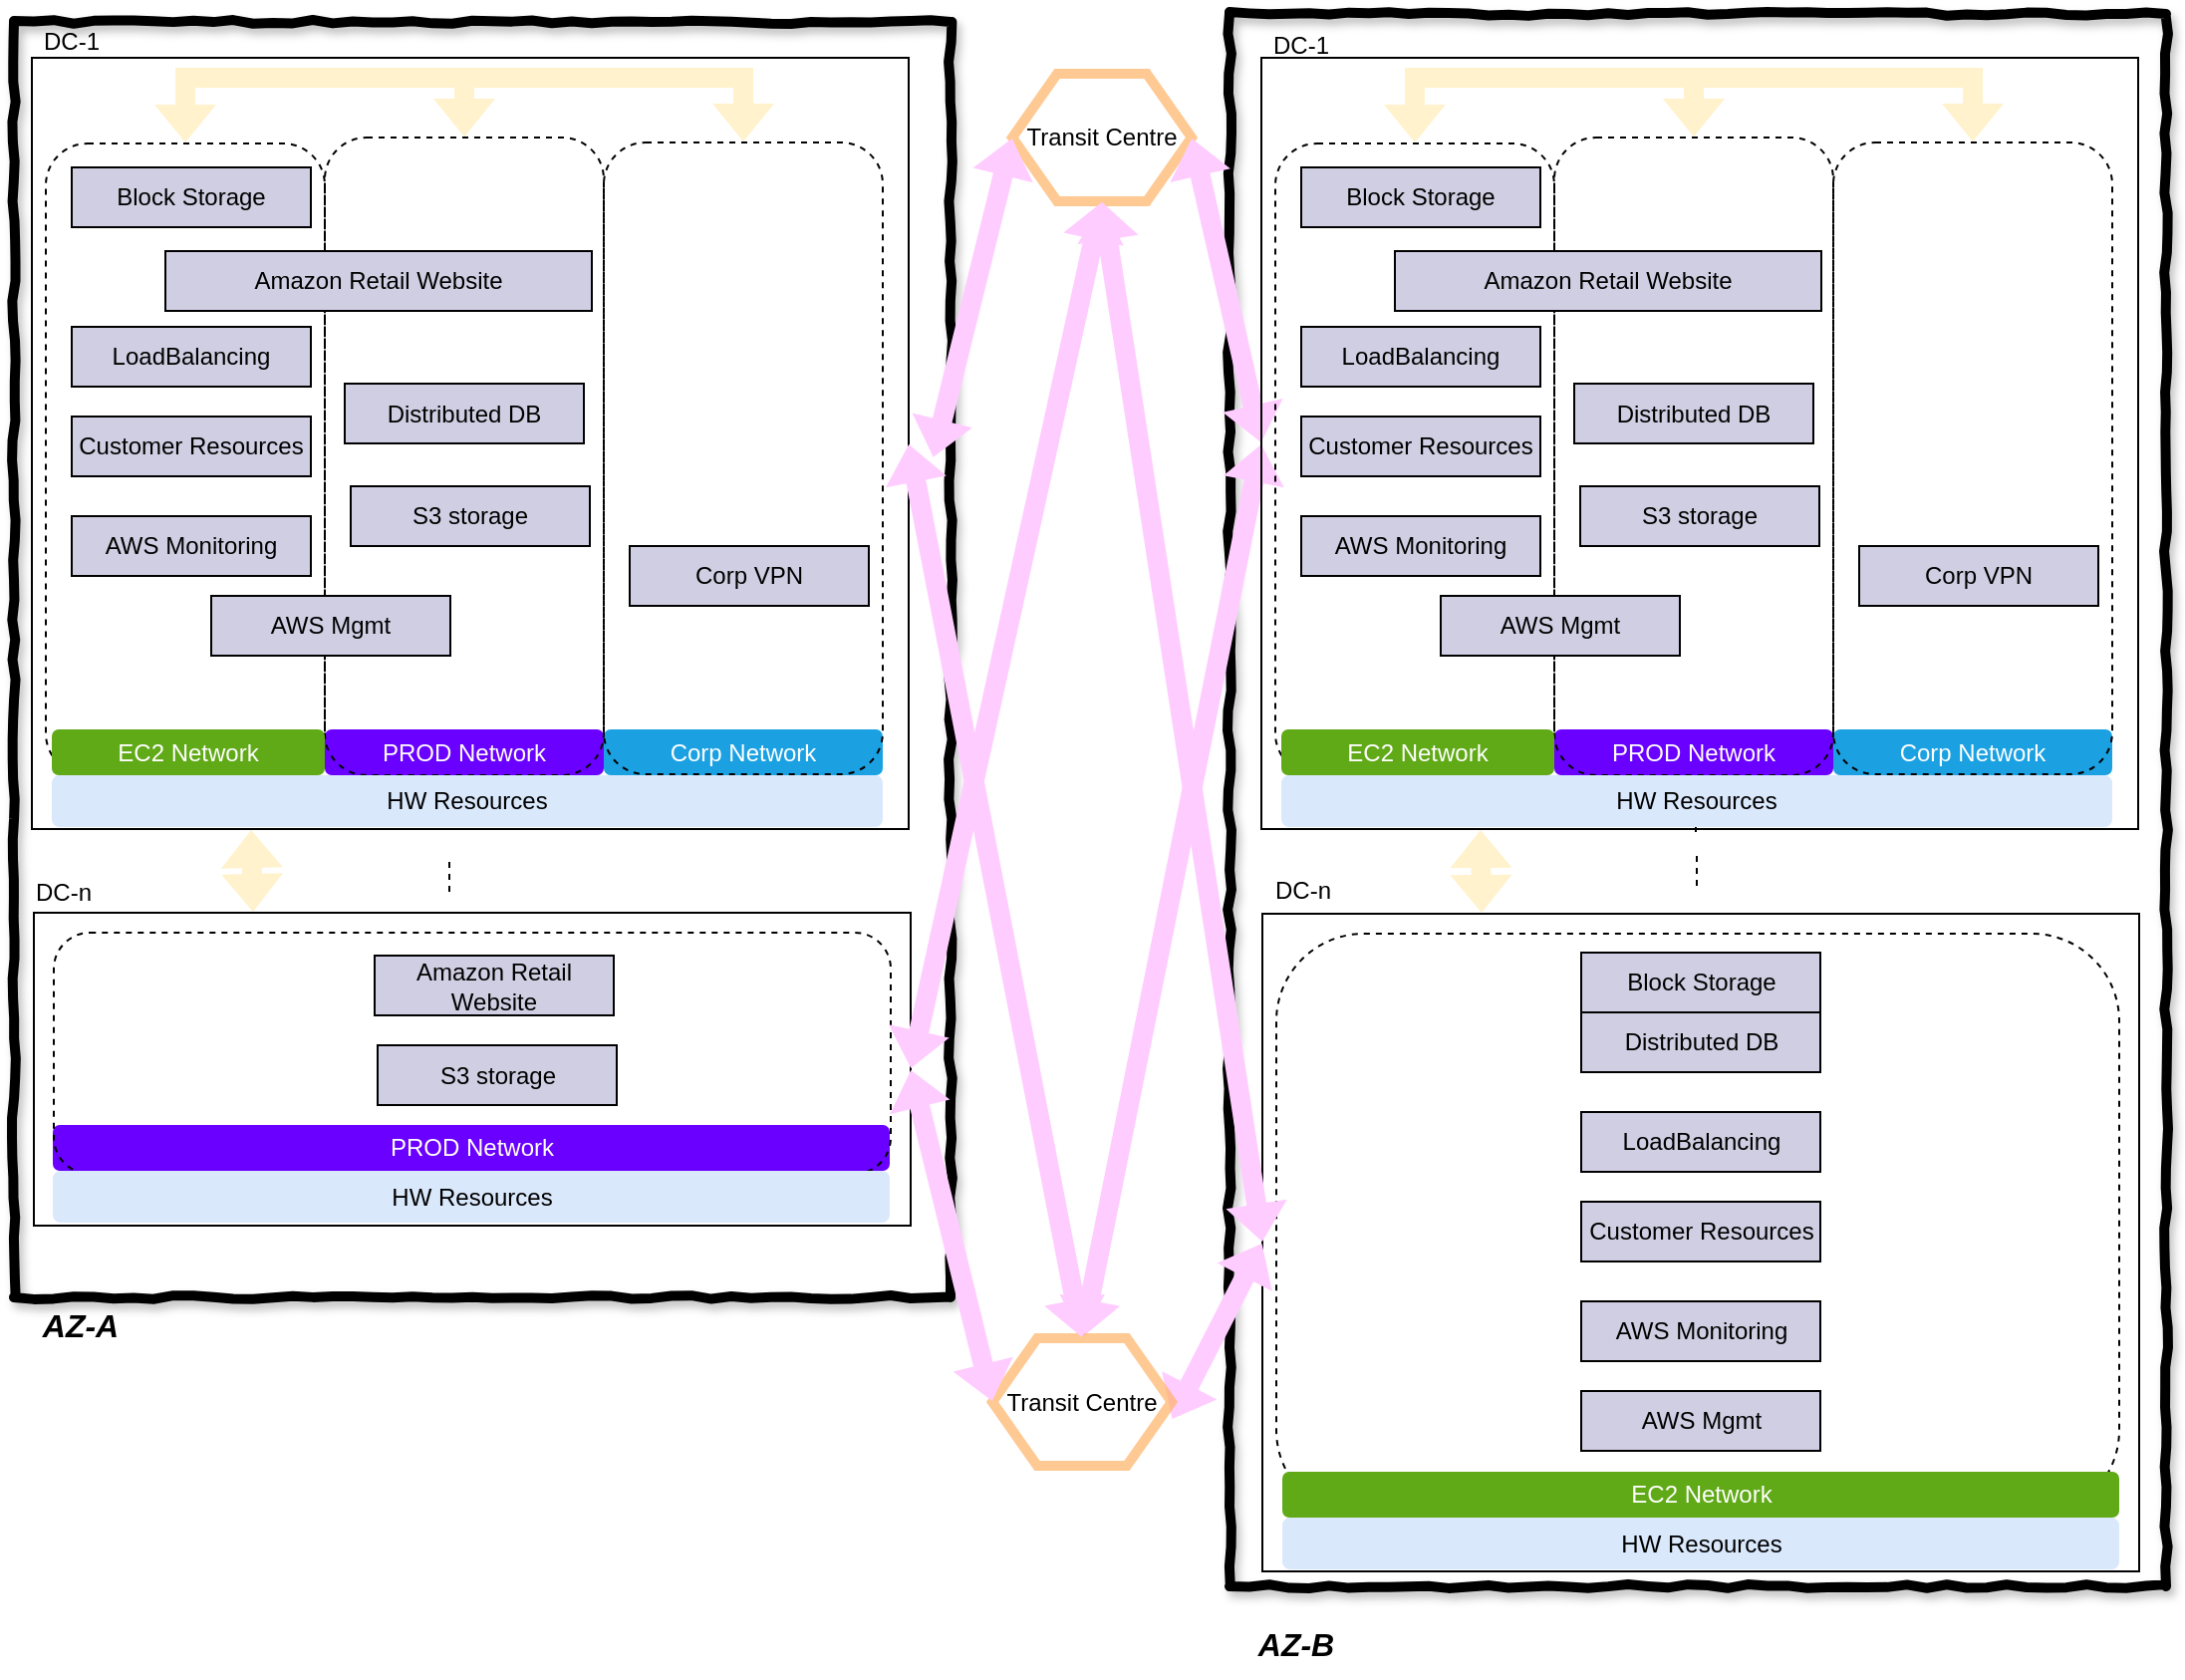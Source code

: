 <mxfile version="12.3.9" type="github" pages="1">
  <diagram id="BrcJUe6Ag9btfKnU2FFb" name="Page-1">
    <mxGraphModel dx="1986" dy="1099" grid="1" gridSize="10" guides="1" tooltips="1" connect="1" arrows="1" fold="1" page="1" pageScale="1" pageWidth="1100" pageHeight="850" math="0" shadow="0">
      <root>
        <mxCell id="0"/>
        <mxCell id="1" parent="0"/>
        <mxCell id="-3hfnBXEaGSKlQBkEWAT-114" value="" style="rounded=0;whiteSpace=wrap;html=1;fillColor=none;strokeWidth=5;shadow=1;glass=0;comic=1;" vertex="1" parent="1">
          <mxGeometry x="624" y="11" width="470" height="789" as="geometry"/>
        </mxCell>
        <mxCell id="v2BMehigPBERCRcNiAkH-4" value="" style="rounded=1;whiteSpace=wrap;html=1;fillColor=none;strokeColor=#000000;fontColor=#ffffff;dashed=1;" parent="1" vertex="1">
          <mxGeometry x="30" y="76" width="140" height="317" as="geometry"/>
        </mxCell>
        <mxCell id="-3hfnBXEaGSKlQBkEWAT-98" value="" style="rounded=1;whiteSpace=wrap;html=1;fillColor=none;strokeColor=#000000;fontColor=#ffffff;dashed=1;" vertex="1" parent="1">
          <mxGeometry x="647.5" y="472.5" width="423" height="293" as="geometry"/>
        </mxCell>
        <mxCell id="-3hfnBXEaGSKlQBkEWAT-110" value="" style="rounded=0;whiteSpace=wrap;html=1;fillColor=none;strokeWidth=5;shadow=1;glass=0;comic=1;" vertex="1" parent="1">
          <mxGeometry x="14" y="15" width="470" height="640" as="geometry"/>
        </mxCell>
        <mxCell id="-3hfnBXEaGSKlQBkEWAT-56" value="" style="rounded=0;whiteSpace=wrap;html=1;strokeColor=#000000;fillColor=none;" vertex="1" parent="1">
          <mxGeometry x="24" y="462" width="440" height="157" as="geometry"/>
        </mxCell>
        <mxCell id="v2BMehigPBERCRcNiAkH-65" value="" style="endArrow=none;dashed=1;html=1;" parent="1" edge="1">
          <mxGeometry width="50" height="50" relative="1" as="geometry">
            <mxPoint x="232.5" y="451.5" as="sourcePoint"/>
            <mxPoint x="232.5" y="436" as="targetPoint"/>
            <Array as="points"/>
          </mxGeometry>
        </mxCell>
        <mxCell id="v2BMehigPBERCRcNiAkH-21" value="" style="rounded=0;whiteSpace=wrap;html=1;strokeColor=#000000;fillColor=none;" parent="1" vertex="1">
          <mxGeometry x="23" y="33" width="440" height="387" as="geometry"/>
        </mxCell>
        <mxCell id="v2BMehigPBERCRcNiAkH-2" value="PROD Network" style="rounded=1;whiteSpace=wrap;html=1;fillColor=#6a00ff;strokeColor=none;fontColor=#ffffff;" parent="1" vertex="1">
          <mxGeometry x="170" y="370" width="140" height="23" as="geometry"/>
        </mxCell>
        <mxCell id="v2BMehigPBERCRcNiAkH-3" value="Corp Network" style="rounded=1;whiteSpace=wrap;html=1;fillColor=#1ba1e2;strokeColor=none;fontColor=#ffffff;" parent="1" vertex="1">
          <mxGeometry x="310" y="370" width="140" height="23" as="geometry"/>
        </mxCell>
        <mxCell id="v2BMehigPBERCRcNiAkH-5" value="" style="rounded=1;whiteSpace=wrap;html=1;fillColor=none;strokeColor=#000000;fontColor=#ffffff;dashed=1;" parent="1" vertex="1">
          <mxGeometry x="170" y="73" width="140" height="320" as="geometry"/>
        </mxCell>
        <mxCell id="v2BMehigPBERCRcNiAkH-6" value="" style="rounded=1;whiteSpace=wrap;html=1;fillColor=none;strokeColor=#000000;fontColor=#ffffff;dashed=1;" parent="1" vertex="1">
          <mxGeometry x="310" y="75.5" width="140" height="317" as="geometry"/>
        </mxCell>
        <mxCell id="v2BMehigPBERCRcNiAkH-10" style="edgeStyle=orthogonalEdgeStyle;rounded=0;orthogonalLoop=1;jettySize=auto;html=1;exitX=0.5;exitY=0;exitDx=0;exitDy=0;entryX=0.5;entryY=0;entryDx=0;entryDy=0;shape=flexArrow;startArrow=block;fillColor=#fff2cc;strokeColor=none;" parent="1" source="v2BMehigPBERCRcNiAkH-4" target="v2BMehigPBERCRcNiAkH-5" edge="1">
          <mxGeometry relative="1" as="geometry">
            <Array as="points">
              <mxPoint x="103" y="43"/>
              <mxPoint x="243" y="43"/>
            </Array>
          </mxGeometry>
        </mxCell>
        <mxCell id="v2BMehigPBERCRcNiAkH-7" value="AWS Mgmt" style="rounded=0;whiteSpace=wrap;html=1;strokeColor=#000000;fillColor=#d0cee2;" parent="1" vertex="1">
          <mxGeometry x="113" y="303" width="120" height="30" as="geometry"/>
        </mxCell>
        <mxCell id="v2BMehigPBERCRcNiAkH-11" style="edgeStyle=orthogonalEdgeStyle;rounded=0;orthogonalLoop=1;jettySize=auto;html=1;entryX=0.5;entryY=0;entryDx=0;entryDy=0;shape=flexArrow;startArrow=block;fillColor=#fff2cc;strokeColor=none;exitX=0.5;exitY=0;exitDx=0;exitDy=0;" parent="1" source="v2BMehigPBERCRcNiAkH-5" target="v2BMehigPBERCRcNiAkH-6" edge="1">
          <mxGeometry relative="1" as="geometry">
            <mxPoint x="243" y="103" as="sourcePoint"/>
            <mxPoint x="383.143" y="113" as="targetPoint"/>
            <Array as="points">
              <mxPoint x="243" y="43"/>
              <mxPoint x="383" y="43"/>
            </Array>
          </mxGeometry>
        </mxCell>
        <mxCell id="v2BMehigPBERCRcNiAkH-12" value="AWS Monitoring" style="rounded=0;whiteSpace=wrap;html=1;strokeColor=#000000;fillColor=#d0cee2;" parent="1" vertex="1">
          <mxGeometry x="43" y="263" width="120" height="30" as="geometry"/>
        </mxCell>
        <mxCell id="v2BMehigPBERCRcNiAkH-13" value="Customer Resources" style="rounded=0;whiteSpace=wrap;html=1;strokeColor=#000000;fillColor=#d0cee2;" parent="1" vertex="1">
          <mxGeometry x="43" y="213" width="120" height="30" as="geometry"/>
        </mxCell>
        <mxCell id="v2BMehigPBERCRcNiAkH-14" value="S3 storage" style="rounded=0;whiteSpace=wrap;html=1;strokeColor=#000000;fillColor=#d0cee2;" parent="1" vertex="1">
          <mxGeometry x="183" y="248" width="120" height="30" as="geometry"/>
        </mxCell>
        <mxCell id="v2BMehigPBERCRcNiAkH-16" value="Amazon Retail Website" style="rounded=0;whiteSpace=wrap;html=1;strokeColor=#000000;fillColor=#d0cee2;" parent="1" vertex="1">
          <mxGeometry x="90" y="130" width="214" height="30" as="geometry"/>
        </mxCell>
        <mxCell id="v2BMehigPBERCRcNiAkH-17" value="Corp VPN" style="rounded=0;whiteSpace=wrap;html=1;strokeColor=#000000;fillColor=#d0cee2;" parent="1" vertex="1">
          <mxGeometry x="323" y="278" width="120" height="30" as="geometry"/>
        </mxCell>
        <mxCell id="v2BMehigPBERCRcNiAkH-19" value="LoadBalancing" style="rounded=0;whiteSpace=wrap;html=1;strokeColor=#000000;fillColor=#d0cee2;" parent="1" vertex="1">
          <mxGeometry x="43" y="168" width="120" height="30" as="geometry"/>
        </mxCell>
        <mxCell id="v2BMehigPBERCRcNiAkH-20" value="Block Storage" style="rounded=0;whiteSpace=wrap;html=1;strokeColor=#000000;fillColor=#d0cee2;" parent="1" vertex="1">
          <mxGeometry x="43" y="88" width="120" height="30" as="geometry"/>
        </mxCell>
        <mxCell id="v2BMehigPBERCRcNiAkH-22" value="DC-1" style="text;html=1;strokeColor=none;fillColor=none;align=center;verticalAlign=middle;whiteSpace=wrap;rounded=0;" parent="1" vertex="1">
          <mxGeometry x="23" y="15" width="40" height="20" as="geometry"/>
        </mxCell>
        <mxCell id="v2BMehigPBERCRcNiAkH-86" style="rounded=0;orthogonalLoop=1;jettySize=auto;html=1;entryX=0.25;entryY=1;entryDx=0;entryDy=0;shape=flexArrow;startArrow=block;fillColor=#fff2cc;strokeColor=none;exitX=0.25;exitY=0;exitDx=0;exitDy=0;" parent="1" source="-3hfnBXEaGSKlQBkEWAT-56" target="v2BMehigPBERCRcNiAkH-21" edge="1">
          <mxGeometry relative="1" as="geometry">
            <mxPoint x="133" y="470" as="sourcePoint"/>
            <mxPoint x="876" y="588" as="targetPoint"/>
          </mxGeometry>
        </mxCell>
        <mxCell id="-3hfnBXEaGSKlQBkEWAT-45" value="HW Resources" style="rounded=1;whiteSpace=wrap;html=1;fillColor=#dae8fc;strokeColor=none;" vertex="1" parent="1">
          <mxGeometry x="33" y="393" width="417" height="26" as="geometry"/>
        </mxCell>
        <mxCell id="-3hfnBXEaGSKlQBkEWAT-54" value="EC2 Network" style="rounded=1;whiteSpace=wrap;html=1;fillColor=#60a917;strokeColor=none;fontColor=#ffffff;" vertex="1" parent="1">
          <mxGeometry x="33" y="370" width="137" height="23" as="geometry"/>
        </mxCell>
        <mxCell id="-3hfnBXEaGSKlQBkEWAT-57" value="PROD Network" style="rounded=1;whiteSpace=wrap;html=1;fillColor=#6a00ff;strokeColor=none;fontColor=#ffffff;" vertex="1" parent="1">
          <mxGeometry x="33.5" y="568.5" width="420" height="23" as="geometry"/>
        </mxCell>
        <mxCell id="-3hfnBXEaGSKlQBkEWAT-59" value="" style="rounded=1;whiteSpace=wrap;html=1;fillColor=none;strokeColor=#000000;fontColor=#ffffff;dashed=1;" vertex="1" parent="1">
          <mxGeometry x="34" y="472" width="420" height="121" as="geometry"/>
        </mxCell>
        <mxCell id="-3hfnBXEaGSKlQBkEWAT-66" value="S3 storage" style="rounded=0;whiteSpace=wrap;html=1;strokeColor=#000000;fillColor=#d0cee2;" vertex="1" parent="1">
          <mxGeometry x="196.5" y="528.5" width="120" height="30" as="geometry"/>
        </mxCell>
        <mxCell id="-3hfnBXEaGSKlQBkEWAT-68" value="Amazon Retail Website" style="rounded=0;whiteSpace=wrap;html=1;strokeColor=#000000;fillColor=#d0cee2;" vertex="1" parent="1">
          <mxGeometry x="195" y="483.5" width="120" height="30" as="geometry"/>
        </mxCell>
        <mxCell id="-3hfnBXEaGSKlQBkEWAT-72" value="DC-n" style="text;html=1;strokeColor=none;fillColor=none;align=center;verticalAlign=middle;whiteSpace=wrap;rounded=0;" vertex="1" parent="1">
          <mxGeometry x="18.5" y="441.5" width="40" height="20" as="geometry"/>
        </mxCell>
        <mxCell id="-3hfnBXEaGSKlQBkEWAT-73" value="HW Resources" style="rounded=1;whiteSpace=wrap;html=1;fillColor=#dae8fc;strokeColor=none;" vertex="1" parent="1">
          <mxGeometry x="33.5" y="591.5" width="420" height="26" as="geometry"/>
        </mxCell>
        <mxCell id="-3hfnBXEaGSKlQBkEWAT-92" value="DC-1" style="text;html=1;strokeColor=none;fillColor=none;align=center;verticalAlign=middle;whiteSpace=wrap;rounded=0;" vertex="1" parent="1">
          <mxGeometry x="640" y="17" width="40" height="20" as="geometry"/>
        </mxCell>
        <mxCell id="-3hfnBXEaGSKlQBkEWAT-97" value="" style="rounded=0;whiteSpace=wrap;html=1;strokeColor=#000000;fillColor=none;" vertex="1" parent="1">
          <mxGeometry x="640.5" y="462.5" width="440" height="330" as="geometry"/>
        </mxCell>
        <mxCell id="-3hfnBXEaGSKlQBkEWAT-99" value="AWS Mgmt" style="rounded=0;whiteSpace=wrap;html=1;strokeColor=#000000;fillColor=#d0cee2;" vertex="1" parent="1">
          <mxGeometry x="800.5" y="702" width="120" height="30" as="geometry"/>
        </mxCell>
        <mxCell id="-3hfnBXEaGSKlQBkEWAT-100" value="AWS Monitoring" style="rounded=0;whiteSpace=wrap;html=1;strokeColor=#000000;fillColor=#d0cee2;" vertex="1" parent="1">
          <mxGeometry x="800.5" y="657" width="120" height="30" as="geometry"/>
        </mxCell>
        <mxCell id="-3hfnBXEaGSKlQBkEWAT-101" value="Customer Resources" style="rounded=0;whiteSpace=wrap;html=1;strokeColor=#000000;fillColor=#d0cee2;" vertex="1" parent="1">
          <mxGeometry x="800.5" y="607" width="120" height="30" as="geometry"/>
        </mxCell>
        <mxCell id="-3hfnBXEaGSKlQBkEWAT-102" value="Distributed DB" style="rounded=0;whiteSpace=wrap;html=1;strokeColor=#000000;fillColor=#d0cee2;" vertex="1" parent="1">
          <mxGeometry x="800.5" y="512" width="120" height="30" as="geometry"/>
        </mxCell>
        <mxCell id="-3hfnBXEaGSKlQBkEWAT-103" value="LoadBalancing" style="rounded=0;whiteSpace=wrap;html=1;strokeColor=#000000;fillColor=#d0cee2;" vertex="1" parent="1">
          <mxGeometry x="800.5" y="562" width="120" height="30" as="geometry"/>
        </mxCell>
        <mxCell id="-3hfnBXEaGSKlQBkEWAT-104" value="Block Storage" style="rounded=0;whiteSpace=wrap;html=1;strokeColor=#000000;fillColor=#d0cee2;" vertex="1" parent="1">
          <mxGeometry x="800.5" y="482" width="120" height="30" as="geometry"/>
        </mxCell>
        <mxCell id="-3hfnBXEaGSKlQBkEWAT-105" value="DC-n" style="text;html=1;strokeColor=none;fillColor=none;align=center;verticalAlign=middle;whiteSpace=wrap;rounded=0;" vertex="1" parent="1">
          <mxGeometry x="640.5" y="440.5" width="40" height="20" as="geometry"/>
        </mxCell>
        <mxCell id="-3hfnBXEaGSKlQBkEWAT-106" value="HW Resources" style="rounded=1;whiteSpace=wrap;html=1;fillColor=#dae8fc;strokeColor=none;" vertex="1" parent="1">
          <mxGeometry x="650.5" y="765.5" width="420" height="26" as="geometry"/>
        </mxCell>
        <mxCell id="-3hfnBXEaGSKlQBkEWAT-107" value="EC2 Network" style="rounded=1;whiteSpace=wrap;html=1;fillColor=#60a917;strokeColor=none;fontColor=#ffffff;" vertex="1" parent="1">
          <mxGeometry x="650.5" y="742.5" width="420" height="23" as="geometry"/>
        </mxCell>
        <mxCell id="-3hfnBXEaGSKlQBkEWAT-108" value="" style="endArrow=none;dashed=1;html=1;" edge="1" parent="1">
          <mxGeometry width="50" height="50" relative="1" as="geometry">
            <mxPoint x="858" y="421.5" as="sourcePoint"/>
            <mxPoint x="858" y="385" as="targetPoint"/>
            <Array as="points"/>
          </mxGeometry>
        </mxCell>
        <mxCell id="-3hfnBXEaGSKlQBkEWAT-109" style="rounded=0;orthogonalLoop=1;jettySize=auto;html=1;entryX=0.25;entryY=1;entryDx=0;entryDy=0;shape=flexArrow;startArrow=block;fillColor=#fff2cc;strokeColor=none;exitX=0.25;exitY=0;exitDx=0;exitDy=0;" edge="1" parent="1" source="-3hfnBXEaGSKlQBkEWAT-97" target="-3hfnBXEaGSKlQBkEWAT-135">
          <mxGeometry relative="1" as="geometry">
            <mxPoint x="758.5" y="459.5" as="sourcePoint"/>
            <mxPoint x="750" y="343" as="targetPoint"/>
          </mxGeometry>
        </mxCell>
        <mxCell id="-3hfnBXEaGSKlQBkEWAT-111" value="&lt;b&gt;&lt;font style=&quot;font-size: 16px&quot;&gt;&lt;i&gt;AZ-A&lt;/i&gt;&lt;/font&gt;&lt;/b&gt;" style="text;html=1;strokeColor=none;fillColor=none;align=center;verticalAlign=middle;whiteSpace=wrap;rounded=0;shadow=1;glass=0;comic=1;" vertex="1" parent="1">
          <mxGeometry x="14" y="659" width="67" height="20" as="geometry"/>
        </mxCell>
        <mxCell id="-3hfnBXEaGSKlQBkEWAT-115" value="&lt;b&gt;&lt;font style=&quot;font-size: 16px&quot;&gt;&lt;i&gt;AZ-B&lt;/i&gt;&lt;/font&gt;&lt;/b&gt;" style="text;html=1;strokeColor=none;fillColor=none;align=center;verticalAlign=middle;whiteSpace=wrap;rounded=0;shadow=1;glass=0;comic=1;" vertex="1" parent="1">
          <mxGeometry x="624" y="819" width="67" height="20" as="geometry"/>
        </mxCell>
        <mxCell id="-3hfnBXEaGSKlQBkEWAT-117" value="Transit Centre" style="shape=hexagon;perimeter=hexagonPerimeter2;whiteSpace=wrap;html=1;rounded=0;shadow=0;glass=0;comic=0;strokeWidth=5;fillColor=none;opacity=70;strokeColor=#FFB366;" vertex="1" parent="1">
          <mxGeometry x="515" y="41" width="90" height="64" as="geometry"/>
        </mxCell>
        <mxCell id="-3hfnBXEaGSKlQBkEWAT-120" style="rounded=0;orthogonalLoop=1;jettySize=auto;html=1;shape=flexArrow;startArrow=block;fillColor=#FFCCFF;strokeColor=none;exitX=1;exitY=0.5;exitDx=0;exitDy=0;entryX=0;entryY=0.5;entryDx=0;entryDy=0;" edge="1" parent="1" target="-3hfnBXEaGSKlQBkEWAT-97">
          <mxGeometry relative="1" as="geometry">
            <mxPoint x="595" y="716.5" as="sourcePoint"/>
            <mxPoint x="570" y="679" as="targetPoint"/>
          </mxGeometry>
        </mxCell>
        <mxCell id="-3hfnBXEaGSKlQBkEWAT-121" style="rounded=0;orthogonalLoop=1;jettySize=auto;html=1;shape=flexArrow;startArrow=block;fillColor=#FFCCFF;strokeColor=none;exitX=0.5;exitY=0;exitDx=0;exitDy=0;entryX=0;entryY=0.5;entryDx=0;entryDy=0;" edge="1" parent="1" source="-3hfnBXEaGSKlQBkEWAT-123" target="-3hfnBXEaGSKlQBkEWAT-135">
          <mxGeometry relative="1" as="geometry">
            <mxPoint x="615" y="523.5" as="sourcePoint"/>
            <mxPoint x="610" y="240" as="targetPoint"/>
          </mxGeometry>
        </mxCell>
        <mxCell id="-3hfnBXEaGSKlQBkEWAT-122" style="rounded=0;orthogonalLoop=1;jettySize=auto;html=1;shape=flexArrow;startArrow=block;fillColor=#FFCCFF;strokeColor=none;exitX=1;exitY=0.5;exitDx=0;exitDy=0;entryX=0;entryY=0.5;entryDx=0;entryDy=0;" edge="1" parent="1" source="-3hfnBXEaGSKlQBkEWAT-117" target="-3hfnBXEaGSKlQBkEWAT-135">
          <mxGeometry relative="1" as="geometry">
            <mxPoint x="595" y="58" as="sourcePoint"/>
            <mxPoint x="640" y="178" as="targetPoint"/>
          </mxGeometry>
        </mxCell>
        <mxCell id="-3hfnBXEaGSKlQBkEWAT-123" value="Transit Centre" style="shape=hexagon;perimeter=hexagonPerimeter2;whiteSpace=wrap;html=1;rounded=0;shadow=0;glass=0;comic=0;strokeWidth=5;fillColor=none;opacity=70;strokeColor=#FFB366;" vertex="1" parent="1">
          <mxGeometry x="505" y="675.5" width="90" height="64" as="geometry"/>
        </mxCell>
        <mxCell id="-3hfnBXEaGSKlQBkEWAT-124" style="rounded=0;orthogonalLoop=1;jettySize=auto;html=1;entryX=1.005;entryY=0.519;entryDx=0;entryDy=0;shape=flexArrow;startArrow=block;fillColor=#FFCCFF;strokeColor=none;exitX=0;exitY=0.5;exitDx=0;exitDy=0;entryPerimeter=0;" edge="1" parent="1" source="-3hfnBXEaGSKlQBkEWAT-117">
          <mxGeometry relative="1" as="geometry">
            <mxPoint x="541.5" y="237.5" as="sourcePoint"/>
            <mxPoint x="475.2" y="233.853" as="targetPoint"/>
          </mxGeometry>
        </mxCell>
        <mxCell id="-3hfnBXEaGSKlQBkEWAT-125" style="rounded=0;orthogonalLoop=1;jettySize=auto;html=1;entryX=1;entryY=0.5;entryDx=0;entryDy=0;shape=flexArrow;startArrow=block;fillColor=#FFCCFF;strokeColor=none;exitX=0.5;exitY=1;exitDx=0;exitDy=0;" edge="1" parent="1" source="-3hfnBXEaGSKlQBkEWAT-117" target="-3hfnBXEaGSKlQBkEWAT-56">
          <mxGeometry relative="1" as="geometry">
            <mxPoint x="573" y="240.5" as="sourcePoint"/>
            <mxPoint x="526" y="324.353" as="targetPoint"/>
          </mxGeometry>
        </mxCell>
        <mxCell id="-3hfnBXEaGSKlQBkEWAT-126" style="rounded=0;orthogonalLoop=1;jettySize=auto;html=1;entryX=1;entryY=0.5;entryDx=0;entryDy=0;shape=flexArrow;startArrow=block;fillColor=#FFCCFF;strokeColor=none;exitX=0;exitY=0.5;exitDx=0;exitDy=0;" edge="1" parent="1" source="-3hfnBXEaGSKlQBkEWAT-123" target="-3hfnBXEaGSKlQBkEWAT-56">
          <mxGeometry relative="1" as="geometry">
            <mxPoint x="545" y="600" as="sourcePoint"/>
            <mxPoint x="595.077" y="679.134" as="targetPoint"/>
          </mxGeometry>
        </mxCell>
        <mxCell id="-3hfnBXEaGSKlQBkEWAT-129" style="rounded=0;orthogonalLoop=1;jettySize=auto;html=1;shape=flexArrow;startArrow=block;fillColor=#FFCCFF;strokeColor=none;exitX=0.5;exitY=1;exitDx=0;exitDy=0;entryX=0;entryY=0.5;entryDx=0;entryDy=0;" edge="1" parent="1" source="-3hfnBXEaGSKlQBkEWAT-117" target="-3hfnBXEaGSKlQBkEWAT-97">
          <mxGeometry relative="1" as="geometry">
            <mxPoint x="550" y="469" as="sourcePoint"/>
            <mxPoint x="593.5" y="513.5" as="targetPoint"/>
          </mxGeometry>
        </mxCell>
        <mxCell id="-3hfnBXEaGSKlQBkEWAT-131" style="rounded=0;orthogonalLoop=1;jettySize=auto;html=1;entryX=1;entryY=0.5;entryDx=0;entryDy=0;shape=flexArrow;startArrow=block;fillColor=#FFCCFF;strokeColor=none;exitX=0.5;exitY=0;exitDx=0;exitDy=0;" edge="1" parent="1" source="-3hfnBXEaGSKlQBkEWAT-123" target="v2BMehigPBERCRcNiAkH-21">
          <mxGeometry relative="1" as="geometry">
            <mxPoint x="575.5" y="503.5" as="sourcePoint"/>
            <mxPoint x="534.5" y="464" as="targetPoint"/>
          </mxGeometry>
        </mxCell>
        <mxCell id="-3hfnBXEaGSKlQBkEWAT-132" value="Distributed DB" style="rounded=0;whiteSpace=wrap;html=1;strokeColor=#000000;fillColor=#d0cee2;" vertex="1" parent="1">
          <mxGeometry x="180" y="196.5" width="120" height="30" as="geometry"/>
        </mxCell>
        <mxCell id="-3hfnBXEaGSKlQBkEWAT-134" value="" style="rounded=1;whiteSpace=wrap;html=1;fillColor=none;strokeColor=#000000;fontColor=#ffffff;dashed=1;" vertex="1" parent="1">
          <mxGeometry x="647" y="76" width="140" height="317" as="geometry"/>
        </mxCell>
        <mxCell id="-3hfnBXEaGSKlQBkEWAT-135" value="" style="rounded=0;whiteSpace=wrap;html=1;strokeColor=#000000;fillColor=none;" vertex="1" parent="1">
          <mxGeometry x="640" y="33" width="440" height="387" as="geometry"/>
        </mxCell>
        <mxCell id="-3hfnBXEaGSKlQBkEWAT-136" value="PROD Network" style="rounded=1;whiteSpace=wrap;html=1;fillColor=#6a00ff;strokeColor=none;fontColor=#ffffff;" vertex="1" parent="1">
          <mxGeometry x="787" y="370" width="140" height="23" as="geometry"/>
        </mxCell>
        <mxCell id="-3hfnBXEaGSKlQBkEWAT-137" value="Corp Network" style="rounded=1;whiteSpace=wrap;html=1;fillColor=#1ba1e2;strokeColor=none;fontColor=#ffffff;" vertex="1" parent="1">
          <mxGeometry x="927" y="370" width="140" height="23" as="geometry"/>
        </mxCell>
        <mxCell id="-3hfnBXEaGSKlQBkEWAT-138" value="" style="rounded=1;whiteSpace=wrap;html=1;fillColor=none;strokeColor=#000000;fontColor=#ffffff;dashed=1;" vertex="1" parent="1">
          <mxGeometry x="787" y="73" width="140" height="320" as="geometry"/>
        </mxCell>
        <mxCell id="-3hfnBXEaGSKlQBkEWAT-139" value="" style="rounded=1;whiteSpace=wrap;html=1;fillColor=none;strokeColor=#000000;fontColor=#ffffff;dashed=1;" vertex="1" parent="1">
          <mxGeometry x="927" y="75.5" width="140" height="317" as="geometry"/>
        </mxCell>
        <mxCell id="-3hfnBXEaGSKlQBkEWAT-140" style="edgeStyle=orthogonalEdgeStyle;rounded=0;orthogonalLoop=1;jettySize=auto;html=1;exitX=0.5;exitY=0;exitDx=0;exitDy=0;entryX=0.5;entryY=0;entryDx=0;entryDy=0;shape=flexArrow;startArrow=block;fillColor=#fff2cc;strokeColor=none;" edge="1" source="-3hfnBXEaGSKlQBkEWAT-134" target="-3hfnBXEaGSKlQBkEWAT-138" parent="1">
          <mxGeometry relative="1" as="geometry">
            <Array as="points">
              <mxPoint x="720" y="43"/>
              <mxPoint x="860" y="43"/>
            </Array>
          </mxGeometry>
        </mxCell>
        <mxCell id="-3hfnBXEaGSKlQBkEWAT-141" value="AWS Mgmt" style="rounded=0;whiteSpace=wrap;html=1;strokeColor=#000000;fillColor=#d0cee2;" vertex="1" parent="1">
          <mxGeometry x="730" y="303" width="120" height="30" as="geometry"/>
        </mxCell>
        <mxCell id="-3hfnBXEaGSKlQBkEWAT-142" style="edgeStyle=orthogonalEdgeStyle;rounded=0;orthogonalLoop=1;jettySize=auto;html=1;entryX=0.5;entryY=0;entryDx=0;entryDy=0;shape=flexArrow;startArrow=block;fillColor=#fff2cc;strokeColor=none;exitX=0.5;exitY=0;exitDx=0;exitDy=0;" edge="1" source="-3hfnBXEaGSKlQBkEWAT-138" target="-3hfnBXEaGSKlQBkEWAT-139" parent="1">
          <mxGeometry relative="1" as="geometry">
            <mxPoint x="860" y="103" as="sourcePoint"/>
            <mxPoint x="1000.143" y="113" as="targetPoint"/>
            <Array as="points">
              <mxPoint x="860" y="43"/>
              <mxPoint x="1000" y="43"/>
            </Array>
          </mxGeometry>
        </mxCell>
        <mxCell id="-3hfnBXEaGSKlQBkEWAT-143" value="AWS Monitoring" style="rounded=0;whiteSpace=wrap;html=1;strokeColor=#000000;fillColor=#d0cee2;" vertex="1" parent="1">
          <mxGeometry x="660" y="263" width="120" height="30" as="geometry"/>
        </mxCell>
        <mxCell id="-3hfnBXEaGSKlQBkEWAT-144" value="Customer Resources" style="rounded=0;whiteSpace=wrap;html=1;strokeColor=#000000;fillColor=#d0cee2;" vertex="1" parent="1">
          <mxGeometry x="660" y="213" width="120" height="30" as="geometry"/>
        </mxCell>
        <mxCell id="-3hfnBXEaGSKlQBkEWAT-145" value="S3 storage" style="rounded=0;whiteSpace=wrap;html=1;strokeColor=#000000;fillColor=#d0cee2;" vertex="1" parent="1">
          <mxGeometry x="800" y="248" width="120" height="30" as="geometry"/>
        </mxCell>
        <mxCell id="-3hfnBXEaGSKlQBkEWAT-146" value="Amazon Retail Website" style="rounded=0;whiteSpace=wrap;html=1;strokeColor=#000000;fillColor=#d0cee2;" vertex="1" parent="1">
          <mxGeometry x="707" y="130" width="214" height="30" as="geometry"/>
        </mxCell>
        <mxCell id="-3hfnBXEaGSKlQBkEWAT-147" value="Corp VPN" style="rounded=0;whiteSpace=wrap;html=1;strokeColor=#000000;fillColor=#d0cee2;" vertex="1" parent="1">
          <mxGeometry x="940" y="278" width="120" height="30" as="geometry"/>
        </mxCell>
        <mxCell id="-3hfnBXEaGSKlQBkEWAT-148" value="LoadBalancing" style="rounded=0;whiteSpace=wrap;html=1;strokeColor=#000000;fillColor=#d0cee2;" vertex="1" parent="1">
          <mxGeometry x="660" y="168" width="120" height="30" as="geometry"/>
        </mxCell>
        <mxCell id="-3hfnBXEaGSKlQBkEWAT-149" value="Block Storage" style="rounded=0;whiteSpace=wrap;html=1;strokeColor=#000000;fillColor=#d0cee2;" vertex="1" parent="1">
          <mxGeometry x="660" y="88" width="120" height="30" as="geometry"/>
        </mxCell>
        <mxCell id="-3hfnBXEaGSKlQBkEWAT-151" value="HW Resources" style="rounded=1;whiteSpace=wrap;html=1;fillColor=#dae8fc;strokeColor=none;" vertex="1" parent="1">
          <mxGeometry x="650" y="393" width="417" height="26" as="geometry"/>
        </mxCell>
        <mxCell id="-3hfnBXEaGSKlQBkEWAT-152" value="EC2 Network" style="rounded=1;whiteSpace=wrap;html=1;fillColor=#60a917;strokeColor=none;fontColor=#ffffff;" vertex="1" parent="1">
          <mxGeometry x="650" y="370" width="137" height="23" as="geometry"/>
        </mxCell>
        <mxCell id="-3hfnBXEaGSKlQBkEWAT-153" value="Distributed DB" style="rounded=0;whiteSpace=wrap;html=1;strokeColor=#000000;fillColor=#d0cee2;" vertex="1" parent="1">
          <mxGeometry x="797" y="196.5" width="120" height="30" as="geometry"/>
        </mxCell>
        <mxCell id="-3hfnBXEaGSKlQBkEWAT-154" value="" style="endArrow=none;dashed=1;html=1;" edge="1" parent="1">
          <mxGeometry width="50" height="50" relative="1" as="geometry">
            <mxPoint x="858.5" y="448.5" as="sourcePoint"/>
            <mxPoint x="858.5" y="433" as="targetPoint"/>
            <Array as="points"/>
          </mxGeometry>
        </mxCell>
      </root>
    </mxGraphModel>
  </diagram>
</mxfile>

